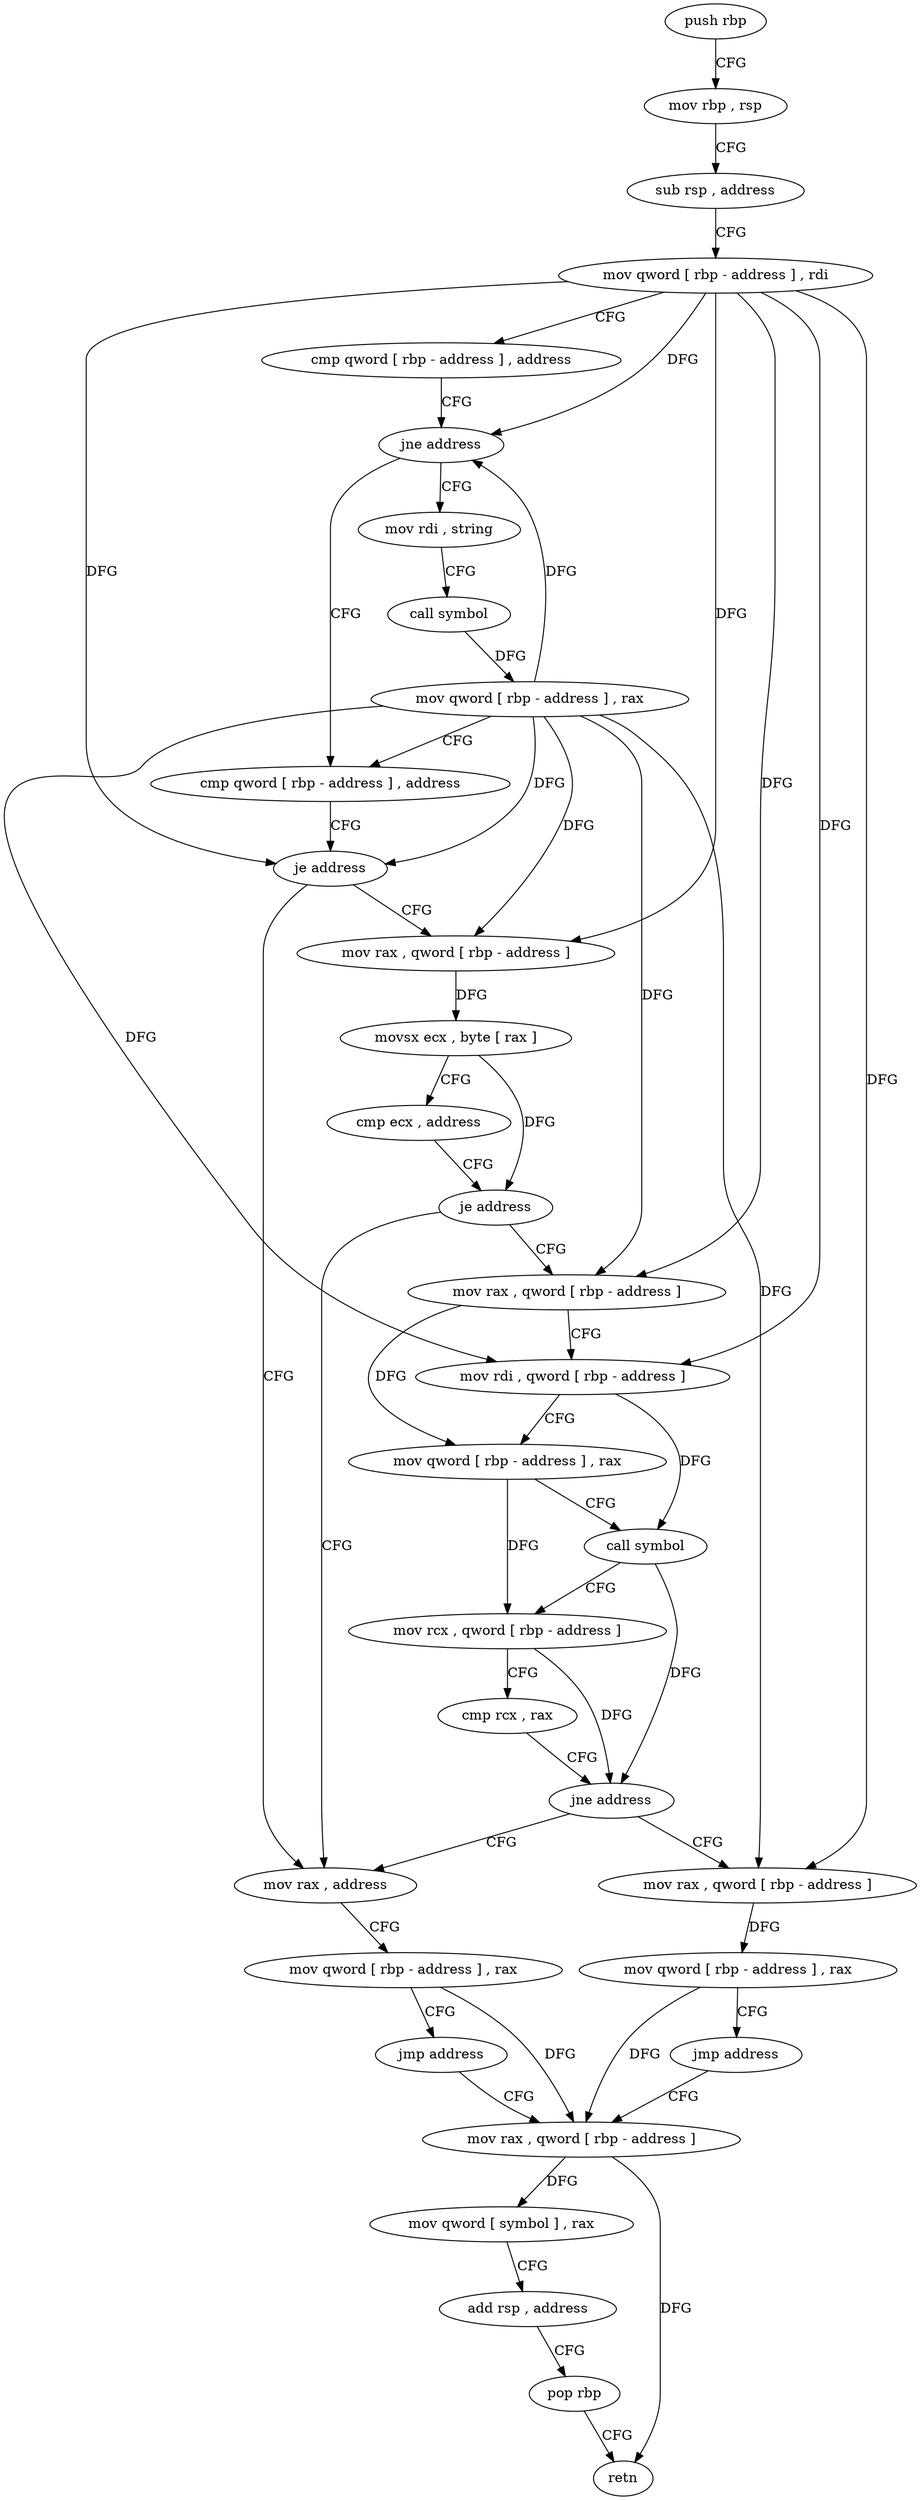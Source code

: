 digraph "func" {
"4249280" [label = "push rbp" ]
"4249281" [label = "mov rbp , rsp" ]
"4249284" [label = "sub rsp , address" ]
"4249288" [label = "mov qword [ rbp - address ] , rdi" ]
"4249292" [label = "cmp qword [ rbp - address ] , address" ]
"4249297" [label = "jne address" ]
"4249322" [label = "cmp qword [ rbp - address ] , address" ]
"4249303" [label = "mov rdi , string" ]
"4249327" [label = "je address" ]
"4249392" [label = "mov rax , address" ]
"4249333" [label = "mov rax , qword [ rbp - address ]" ]
"4249313" [label = "call symbol" ]
"4249318" [label = "mov qword [ rbp - address ] , rax" ]
"4249402" [label = "mov qword [ rbp - address ] , rax" ]
"4249406" [label = "jmp address" ]
"4249411" [label = "mov rax , qword [ rbp - address ]" ]
"4249337" [label = "movsx ecx , byte [ rax ]" ]
"4249340" [label = "cmp ecx , address" ]
"4249343" [label = "je address" ]
"4249349" [label = "mov rax , qword [ rbp - address ]" ]
"4249415" [label = "mov qword [ symbol ] , rax" ]
"4249423" [label = "add rsp , address" ]
"4249427" [label = "pop rbp" ]
"4249428" [label = "retn" ]
"4249353" [label = "mov rdi , qword [ rbp - address ]" ]
"4249357" [label = "mov qword [ rbp - address ] , rax" ]
"4249361" [label = "call symbol" ]
"4249366" [label = "mov rcx , qword [ rbp - address ]" ]
"4249370" [label = "cmp rcx , rax" ]
"4249373" [label = "jne address" ]
"4249379" [label = "mov rax , qword [ rbp - address ]" ]
"4249383" [label = "mov qword [ rbp - address ] , rax" ]
"4249387" [label = "jmp address" ]
"4249280" -> "4249281" [ label = "CFG" ]
"4249281" -> "4249284" [ label = "CFG" ]
"4249284" -> "4249288" [ label = "CFG" ]
"4249288" -> "4249292" [ label = "CFG" ]
"4249288" -> "4249297" [ label = "DFG" ]
"4249288" -> "4249327" [ label = "DFG" ]
"4249288" -> "4249333" [ label = "DFG" ]
"4249288" -> "4249349" [ label = "DFG" ]
"4249288" -> "4249353" [ label = "DFG" ]
"4249288" -> "4249379" [ label = "DFG" ]
"4249292" -> "4249297" [ label = "CFG" ]
"4249297" -> "4249322" [ label = "CFG" ]
"4249297" -> "4249303" [ label = "CFG" ]
"4249322" -> "4249327" [ label = "CFG" ]
"4249303" -> "4249313" [ label = "CFG" ]
"4249327" -> "4249392" [ label = "CFG" ]
"4249327" -> "4249333" [ label = "CFG" ]
"4249392" -> "4249402" [ label = "CFG" ]
"4249333" -> "4249337" [ label = "DFG" ]
"4249313" -> "4249318" [ label = "DFG" ]
"4249318" -> "4249322" [ label = "CFG" ]
"4249318" -> "4249297" [ label = "DFG" ]
"4249318" -> "4249327" [ label = "DFG" ]
"4249318" -> "4249333" [ label = "DFG" ]
"4249318" -> "4249349" [ label = "DFG" ]
"4249318" -> "4249353" [ label = "DFG" ]
"4249318" -> "4249379" [ label = "DFG" ]
"4249402" -> "4249406" [ label = "CFG" ]
"4249402" -> "4249411" [ label = "DFG" ]
"4249406" -> "4249411" [ label = "CFG" ]
"4249411" -> "4249415" [ label = "DFG" ]
"4249411" -> "4249428" [ label = "DFG" ]
"4249337" -> "4249340" [ label = "CFG" ]
"4249337" -> "4249343" [ label = "DFG" ]
"4249340" -> "4249343" [ label = "CFG" ]
"4249343" -> "4249392" [ label = "CFG" ]
"4249343" -> "4249349" [ label = "CFG" ]
"4249349" -> "4249353" [ label = "CFG" ]
"4249349" -> "4249357" [ label = "DFG" ]
"4249415" -> "4249423" [ label = "CFG" ]
"4249423" -> "4249427" [ label = "CFG" ]
"4249427" -> "4249428" [ label = "CFG" ]
"4249353" -> "4249357" [ label = "CFG" ]
"4249353" -> "4249361" [ label = "DFG" ]
"4249357" -> "4249361" [ label = "CFG" ]
"4249357" -> "4249366" [ label = "DFG" ]
"4249361" -> "4249366" [ label = "CFG" ]
"4249361" -> "4249373" [ label = "DFG" ]
"4249366" -> "4249370" [ label = "CFG" ]
"4249366" -> "4249373" [ label = "DFG" ]
"4249370" -> "4249373" [ label = "CFG" ]
"4249373" -> "4249392" [ label = "CFG" ]
"4249373" -> "4249379" [ label = "CFG" ]
"4249379" -> "4249383" [ label = "DFG" ]
"4249383" -> "4249387" [ label = "CFG" ]
"4249383" -> "4249411" [ label = "DFG" ]
"4249387" -> "4249411" [ label = "CFG" ]
}
